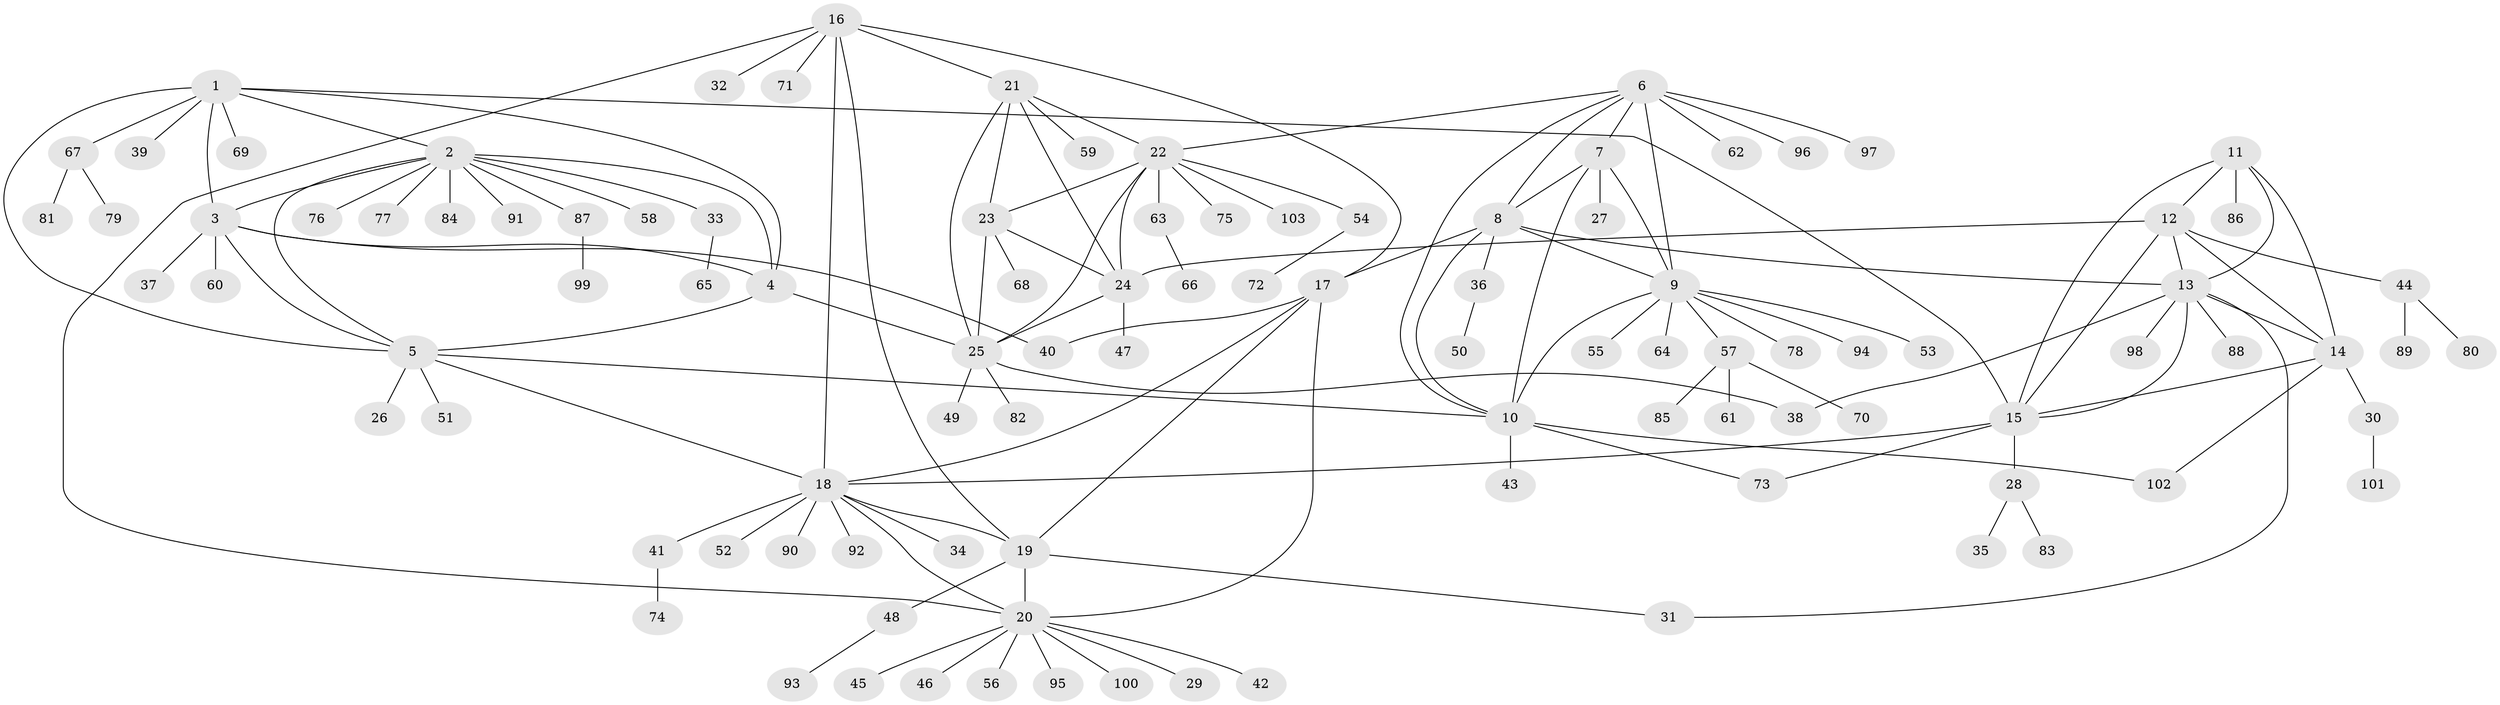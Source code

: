 // coarse degree distribution, {7: 0.05194805194805195, 10: 0.05194805194805195, 13: 0.012987012987012988, 3: 0.03896103896103896, 8: 0.025974025974025976, 5: 0.025974025974025976, 6: 0.025974025974025976, 9: 0.012987012987012988, 4: 0.012987012987012988, 1: 0.6363636363636364, 2: 0.1038961038961039}
// Generated by graph-tools (version 1.1) at 2025/52/02/27/25 19:52:17]
// undirected, 103 vertices, 143 edges
graph export_dot {
graph [start="1"]
  node [color=gray90,style=filled];
  1;
  2;
  3;
  4;
  5;
  6;
  7;
  8;
  9;
  10;
  11;
  12;
  13;
  14;
  15;
  16;
  17;
  18;
  19;
  20;
  21;
  22;
  23;
  24;
  25;
  26;
  27;
  28;
  29;
  30;
  31;
  32;
  33;
  34;
  35;
  36;
  37;
  38;
  39;
  40;
  41;
  42;
  43;
  44;
  45;
  46;
  47;
  48;
  49;
  50;
  51;
  52;
  53;
  54;
  55;
  56;
  57;
  58;
  59;
  60;
  61;
  62;
  63;
  64;
  65;
  66;
  67;
  68;
  69;
  70;
  71;
  72;
  73;
  74;
  75;
  76;
  77;
  78;
  79;
  80;
  81;
  82;
  83;
  84;
  85;
  86;
  87;
  88;
  89;
  90;
  91;
  92;
  93;
  94;
  95;
  96;
  97;
  98;
  99;
  100;
  101;
  102;
  103;
  1 -- 2;
  1 -- 3;
  1 -- 4;
  1 -- 5;
  1 -- 15;
  1 -- 39;
  1 -- 67;
  1 -- 69;
  2 -- 3;
  2 -- 4;
  2 -- 5;
  2 -- 33;
  2 -- 58;
  2 -- 76;
  2 -- 77;
  2 -- 84;
  2 -- 87;
  2 -- 91;
  3 -- 4;
  3 -- 5;
  3 -- 37;
  3 -- 40;
  3 -- 60;
  4 -- 5;
  4 -- 25;
  5 -- 10;
  5 -- 18;
  5 -- 26;
  5 -- 51;
  6 -- 7;
  6 -- 8;
  6 -- 9;
  6 -- 10;
  6 -- 22;
  6 -- 62;
  6 -- 96;
  6 -- 97;
  7 -- 8;
  7 -- 9;
  7 -- 10;
  7 -- 27;
  8 -- 9;
  8 -- 10;
  8 -- 13;
  8 -- 17;
  8 -- 36;
  9 -- 10;
  9 -- 53;
  9 -- 55;
  9 -- 57;
  9 -- 64;
  9 -- 78;
  9 -- 94;
  10 -- 43;
  10 -- 73;
  10 -- 102;
  11 -- 12;
  11 -- 13;
  11 -- 14;
  11 -- 15;
  11 -- 86;
  12 -- 13;
  12 -- 14;
  12 -- 15;
  12 -- 24;
  12 -- 44;
  13 -- 14;
  13 -- 15;
  13 -- 31;
  13 -- 38;
  13 -- 88;
  13 -- 98;
  14 -- 15;
  14 -- 30;
  14 -- 102;
  15 -- 18;
  15 -- 28;
  15 -- 73;
  16 -- 17;
  16 -- 18;
  16 -- 19;
  16 -- 20;
  16 -- 21;
  16 -- 32;
  16 -- 71;
  17 -- 18;
  17 -- 19;
  17 -- 20;
  17 -- 40;
  18 -- 19;
  18 -- 20;
  18 -- 34;
  18 -- 41;
  18 -- 52;
  18 -- 90;
  18 -- 92;
  19 -- 20;
  19 -- 31;
  19 -- 48;
  20 -- 29;
  20 -- 42;
  20 -- 45;
  20 -- 46;
  20 -- 56;
  20 -- 95;
  20 -- 100;
  21 -- 22;
  21 -- 23;
  21 -- 24;
  21 -- 25;
  21 -- 59;
  22 -- 23;
  22 -- 24;
  22 -- 25;
  22 -- 54;
  22 -- 63;
  22 -- 75;
  22 -- 103;
  23 -- 24;
  23 -- 25;
  23 -- 68;
  24 -- 25;
  24 -- 47;
  25 -- 38;
  25 -- 49;
  25 -- 82;
  28 -- 35;
  28 -- 83;
  30 -- 101;
  33 -- 65;
  36 -- 50;
  41 -- 74;
  44 -- 80;
  44 -- 89;
  48 -- 93;
  54 -- 72;
  57 -- 61;
  57 -- 70;
  57 -- 85;
  63 -- 66;
  67 -- 79;
  67 -- 81;
  87 -- 99;
}
